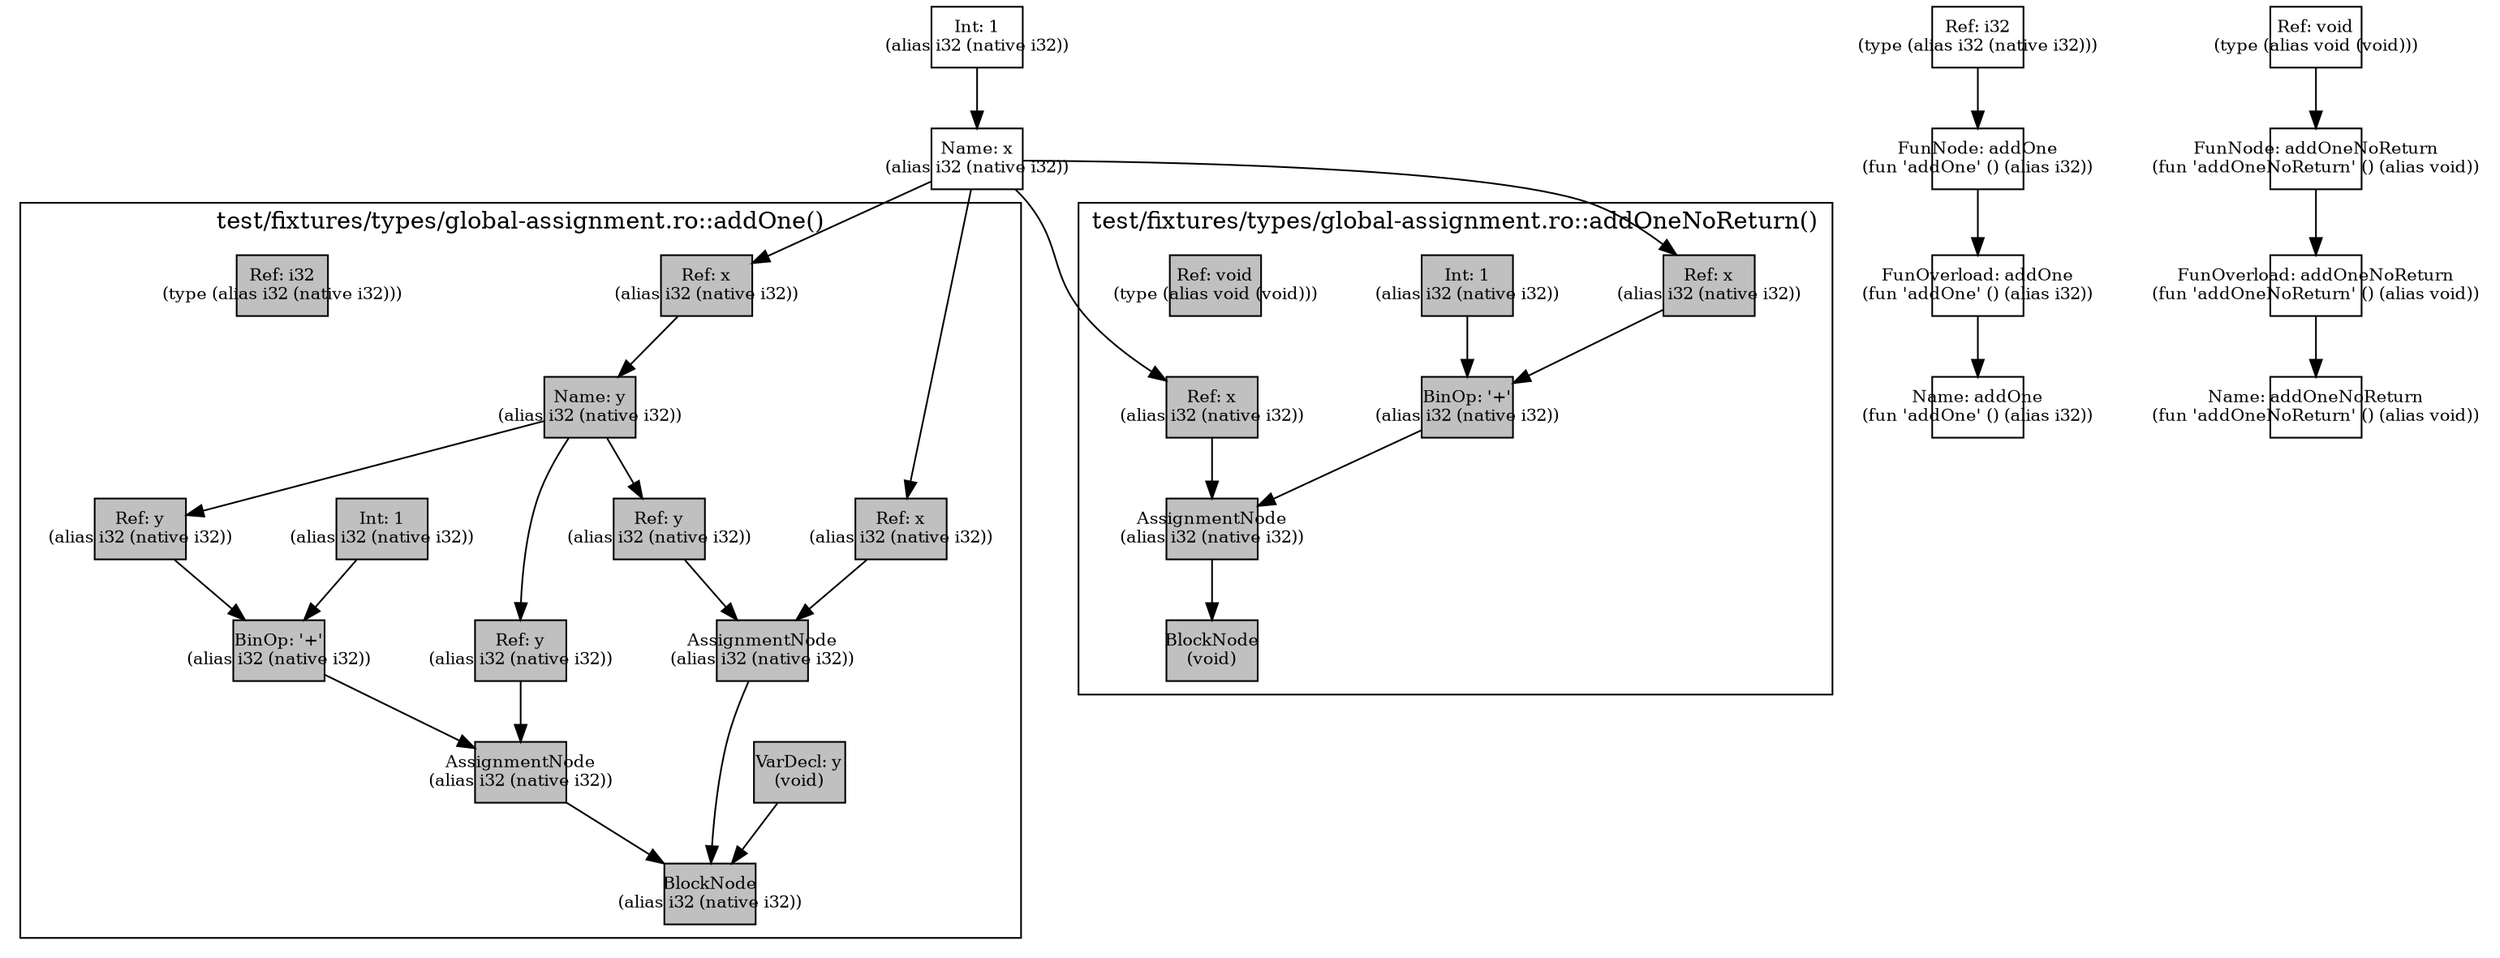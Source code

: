 digraph Document {
  node [shape=box,fixedsize=shape fontsize=10]
  1 [label="Name: x\n(alias i32 (native i32))", fillcolor=grey];
  2 [label="Int: 1\n(alias i32 (native i32))", fillcolor=grey];
  3 [label="FunOverload: addOne\n(fun 'addOne' () (alias i32))", fillcolor=grey];
  4 [label="FunNode: addOne\n(fun 'addOne' () (alias i32))", fillcolor=grey];
  5 [label="Ref: i32\n(type (alias i32 (native i32)))", fillcolor=grey];
  6 [label="Name: addOne\n(fun 'addOne' () (alias i32))", fillcolor=grey];
  7 [label="FunOverload: addOneNoReturn\n(fun 'addOneNoReturn' () (alias void))", fillcolor=grey];
  8 [label="FunNode: addOneNoReturn\n(fun 'addOneNoReturn' () (alias void))", fillcolor=grey];
  9 [label="Ref: void\n(type (alias void (void)))", fillcolor=grey];
  10 [label="Name: addOneNoReturn\n(fun 'addOneNoReturn' () (alias void))", fillcolor=grey];
  subgraph cluster0 {
    node [style=filled, fillcolor=grey];
    11 [label="BlockNode\n(alias i32 (native i32))", fillcolor=grey];
    12 [label="VarDecl: y\n(void)", fillcolor=grey];
    13 [label="Name: y\n(alias i32 (native i32))", fillcolor=grey];
    14 [label="Ref: x\n(alias i32 (native i32))", fillcolor=grey];
    15 [label="AssignmentNode\n(alias i32 (native i32))", fillcolor=grey];
    16 [label="Ref: y\n(alias i32 (native i32))", fillcolor=grey];
    17 [label="BinOp: '+'\n(alias i32 (native i32))", fillcolor=grey];
    18 [label="Ref: y\n(alias i32 (native i32))", fillcolor=grey];
    19 [label="Int: 1\n(alias i32 (native i32))", fillcolor=grey];
    20 [label="AssignmentNode\n(alias i32 (native i32))", fillcolor=grey];
    21 [label="Ref: x\n(alias i32 (native i32))", fillcolor=grey];
    22 [label="Ref: y\n(alias i32 (native i32))", fillcolor=grey];
    23 [label="Ref: i32\n(type (alias i32 (native i32)))", fillcolor=grey];
    12 -> 11[taillabel="" labeldistance="1" fontname="times  italic" fontsize = 10 color="black" ];
    13 -> 16[taillabel="" labeldistance="1" fontname="times  italic" fontsize = 10 color="black" ];
    13 -> 18[taillabel="" labeldistance="1" fontname="times  italic" fontsize = 10 color="black" ];
    13 -> 22[taillabel="" labeldistance="1" fontname="times  italic" fontsize = 10 color="black" ];
    14 -> 13[taillabel="" labeldistance="1" fontname="times  italic" fontsize = 10 color="black" ];
    15 -> 11[taillabel="" labeldistance="1" fontname="times  italic" fontsize = 10 color="black" ];
    16 -> 15[taillabel="" labeldistance="1" fontname="times  italic" fontsize = 10 color="black" ];
    17 -> 15[taillabel="" labeldistance="1" fontname="times  italic" fontsize = 10 color="black" ];
    18 -> 17[taillabel="" labeldistance="1" fontname="times  italic" fontsize = 10 color="black" ];
    19 -> 17[taillabel="" labeldistance="1" fontname="times  italic" fontsize = 10 color="black" ];
    20 -> 11[taillabel="" labeldistance="1" fontname="times  italic" fontsize = 10 color="black" ];
    21 -> 20[taillabel="" labeldistance="1" fontname="times  italic" fontsize = 10 color="black" ];
    22 -> 20[taillabel="" labeldistance="1" fontname="times  italic" fontsize = 10 color="black" ];
  label = "test/fixtures/types/global-assignment.ro::addOne()";
}
  subgraph cluster1 {
    node [style=filled, fillcolor=grey];
    24 [label="BlockNode\n(void)", fillcolor=grey];
    25 [label="AssignmentNode\n(alias i32 (native i32))", fillcolor=grey];
    26 [label="Ref: x\n(alias i32 (native i32))", fillcolor=grey];
    27 [label="BinOp: '+'\n(alias i32 (native i32))", fillcolor=grey];
    28 [label="Ref: x\n(alias i32 (native i32))", fillcolor=grey];
    29 [label="Int: 1\n(alias i32 (native i32))", fillcolor=grey];
    30 [label="Ref: void\n(type (alias void (void)))", fillcolor=grey];
    25 -> 24[taillabel="" labeldistance="1" fontname="times  italic" fontsize = 10 color="black" ];
    26 -> 25[taillabel="" labeldistance="1" fontname="times  italic" fontsize = 10 color="black" ];
    27 -> 25[taillabel="" labeldistance="1" fontname="times  italic" fontsize = 10 color="black" ];
    28 -> 27[taillabel="" labeldistance="1" fontname="times  italic" fontsize = 10 color="black" ];
    29 -> 27[taillabel="" labeldistance="1" fontname="times  italic" fontsize = 10 color="black" ];
  label = "test/fixtures/types/global-assignment.ro::addOneNoReturn()";
}
  1 -> 14[taillabel="" labeldistance="1" fontname="times  italic" fontsize = 10 color="black" ];
  1 -> 21[taillabel="" labeldistance="1" fontname="times  italic" fontsize = 10 color="black" ];
  1 -> 26[taillabel="" labeldistance="1" fontname="times  italic" fontsize = 10 color="black" ];
  1 -> 28[taillabel="" labeldistance="1" fontname="times  italic" fontsize = 10 color="black" ];
  2 -> 1[taillabel="" labeldistance="1" fontname="times  italic" fontsize = 10 color="black" ];
  3 -> 6[taillabel="" labeldistance="1" fontname="times  italic" fontsize = 10 color="black" ];
  4 -> 3[taillabel="" labeldistance="1" fontname="times  italic" fontsize = 10 color="black" ];
  5 -> 4[taillabel="" labeldistance="1" fontname="times  italic" fontsize = 10 color="black" ];
  7 -> 10[taillabel="" labeldistance="1" fontname="times  italic" fontsize = 10 color="black" ];
  8 -> 7[taillabel="" labeldistance="1" fontname="times  italic" fontsize = 10 color="black" ];
  9 -> 8[taillabel="" labeldistance="1" fontname="times  italic" fontsize = 10 color="black" ];
  label="";
}
